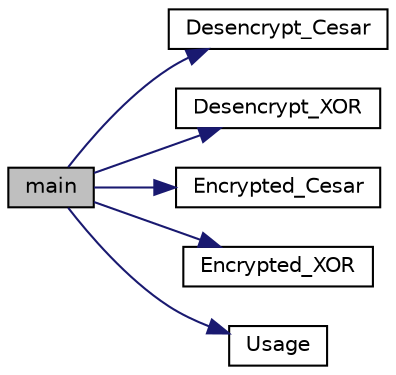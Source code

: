 digraph "main"
{
 // INTERACTIVE_SVG=YES
 // LATEX_PDF_SIZE
  edge [fontname="Helvetica",fontsize="10",labelfontname="Helvetica",labelfontsize="10"];
  node [fontname="Helvetica",fontsize="10",shape=record];
  rankdir="LR";
  Node1 [label="main",height=0.2,width=0.4,color="black", fillcolor="grey75", style="filled", fontcolor="black",tooltip=" "];
  Node1 -> Node2 [color="midnightblue",fontsize="10",style="solid",fontname="Helvetica"];
  Node2 [label="Desencrypt_Cesar",height=0.2,width=0.4,color="black", fillcolor="white", style="filled",URL="$funciones__cripto_8cc.html#a177d542a3bdbfff438dd6b5df88f3108",tooltip="La funcion Desencrypt_Cesar hace todo lo contrario a Encrypted_Cesar."];
  Node1 -> Node3 [color="midnightblue",fontsize="10",style="solid",fontname="Helvetica"];
  Node3 [label="Desencrypt_XOR",height=0.2,width=0.4,color="black", fillcolor="white", style="filled",URL="$funciones__cripto_8cc.html#a9723cc485577c27d5ce53319415a06af",tooltip=" "];
  Node1 -> Node4 [color="midnightblue",fontsize="10",style="solid",fontname="Helvetica"];
  Node4 [label="Encrypted_Cesar",height=0.2,width=0.4,color="black", fillcolor="white", style="filled",URL="$funciones__cripto_8cc.html#ae81e19a8ec9a6f8817cc1bcb7e0d31a5",tooltip="La funcion Encrypted_Cesar encriptara mediante el metodo cesar el texto de documento pasado por linea..."];
  Node1 -> Node5 [color="midnightblue",fontsize="10",style="solid",fontname="Helvetica"];
  Node5 [label="Encrypted_XOR",height=0.2,width=0.4,color="black", fillcolor="white", style="filled",URL="$funciones__cripto_8cc.html#abd35efd0ed3de13b3c524a9ebdd6c35d",tooltip="La función Encrypted_XOR deberia funcionar para recibir una string obtenida desde un fichero para lue..."];
  Node1 -> Node6 [color="midnightblue",fontsize="10",style="solid",fontname="Helvetica"];
  Node6 [label="Usage",height=0.2,width=0.4,color="black", fillcolor="white", style="filled",URL="$funciones__cripto_8cc.html#aeac332c082069f54e8769d311dd2049d",tooltip="La funcion Usage va a comprobar el uso de los argumentos pasados por linea de comandos,..."];
}
